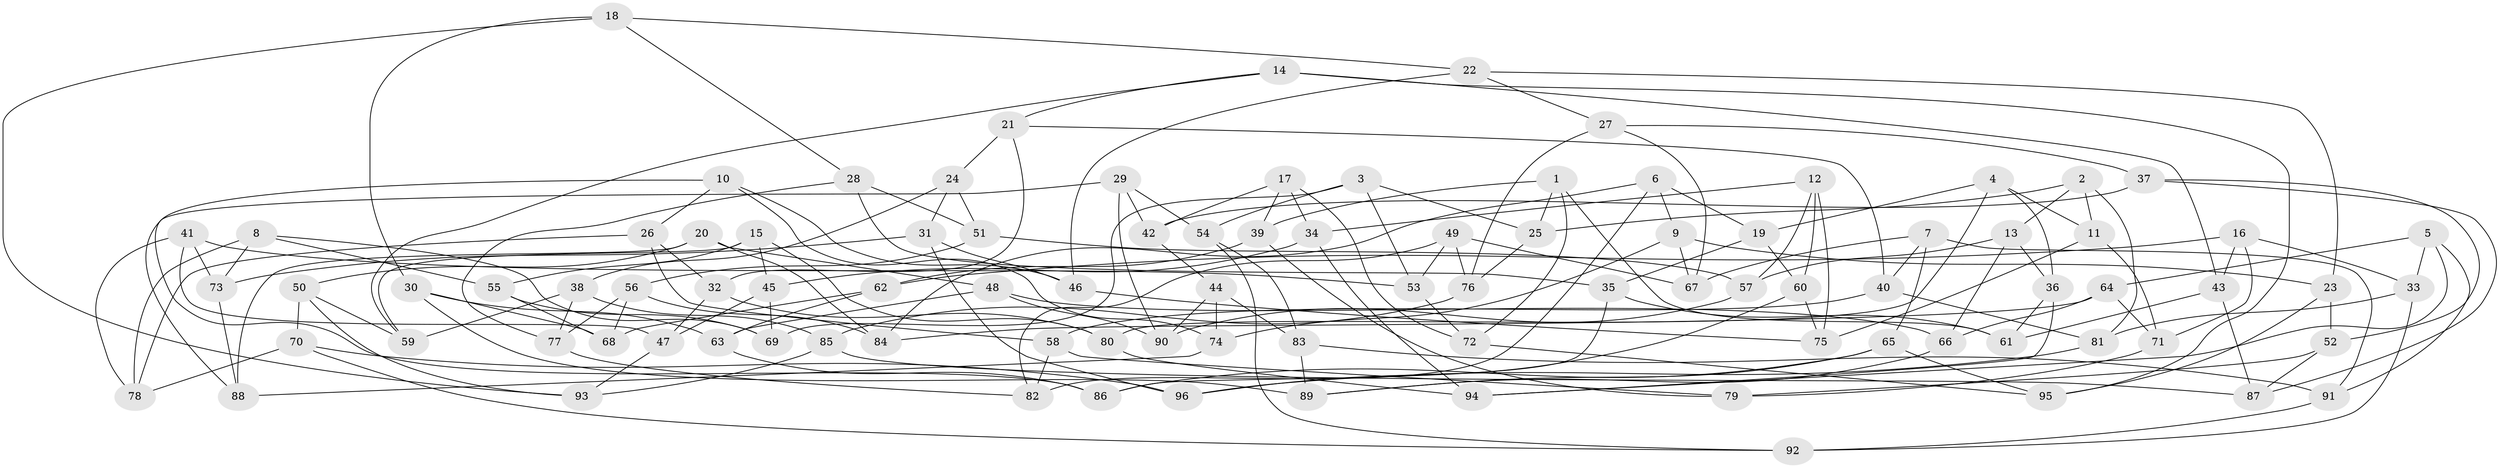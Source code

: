 // coarse degree distribution, {8: 0.07692307692307693, 4: 0.3076923076923077, 11: 0.02564102564102564, 10: 0.10256410256410256, 9: 0.10256410256410256, 7: 0.10256410256410256, 3: 0.1794871794871795, 6: 0.05128205128205128, 5: 0.05128205128205128}
// Generated by graph-tools (version 1.1) at 2025/53/03/04/25 22:53:37]
// undirected, 96 vertices, 192 edges
graph export_dot {
  node [color=gray90,style=filled];
  1;
  2;
  3;
  4;
  5;
  6;
  7;
  8;
  9;
  10;
  11;
  12;
  13;
  14;
  15;
  16;
  17;
  18;
  19;
  20;
  21;
  22;
  23;
  24;
  25;
  26;
  27;
  28;
  29;
  30;
  31;
  32;
  33;
  34;
  35;
  36;
  37;
  38;
  39;
  40;
  41;
  42;
  43;
  44;
  45;
  46;
  47;
  48;
  49;
  50;
  51;
  52;
  53;
  54;
  55;
  56;
  57;
  58;
  59;
  60;
  61;
  62;
  63;
  64;
  65;
  66;
  67;
  68;
  69;
  70;
  71;
  72;
  73;
  74;
  75;
  76;
  77;
  78;
  79;
  80;
  81;
  82;
  83;
  84;
  85;
  86;
  87;
  88;
  89;
  90;
  91;
  92;
  93;
  94;
  95;
  96;
  1 -- 61;
  1 -- 72;
  1 -- 25;
  1 -- 39;
  2 -- 81;
  2 -- 13;
  2 -- 25;
  2 -- 11;
  3 -- 53;
  3 -- 54;
  3 -- 69;
  3 -- 25;
  4 -- 19;
  4 -- 36;
  4 -- 80;
  4 -- 11;
  5 -- 91;
  5 -- 33;
  5 -- 64;
  5 -- 94;
  6 -- 84;
  6 -- 9;
  6 -- 19;
  6 -- 82;
  7 -- 65;
  7 -- 40;
  7 -- 67;
  7 -- 91;
  8 -- 55;
  8 -- 73;
  8 -- 69;
  8 -- 78;
  9 -- 23;
  9 -- 67;
  9 -- 74;
  10 -- 86;
  10 -- 74;
  10 -- 26;
  10 -- 46;
  11 -- 75;
  11 -- 71;
  12 -- 34;
  12 -- 57;
  12 -- 75;
  12 -- 60;
  13 -- 66;
  13 -- 36;
  13 -- 57;
  14 -- 59;
  14 -- 21;
  14 -- 43;
  14 -- 95;
  15 -- 55;
  15 -- 80;
  15 -- 45;
  15 -- 59;
  16 -- 62;
  16 -- 43;
  16 -- 71;
  16 -- 33;
  17 -- 34;
  17 -- 42;
  17 -- 39;
  17 -- 72;
  18 -- 22;
  18 -- 30;
  18 -- 28;
  18 -- 93;
  19 -- 60;
  19 -- 35;
  20 -- 88;
  20 -- 84;
  20 -- 50;
  20 -- 48;
  21 -- 32;
  21 -- 24;
  21 -- 40;
  22 -- 46;
  22 -- 23;
  22 -- 27;
  23 -- 52;
  23 -- 95;
  24 -- 31;
  24 -- 38;
  24 -- 51;
  25 -- 76;
  26 -- 32;
  26 -- 58;
  26 -- 78;
  27 -- 37;
  27 -- 67;
  27 -- 76;
  28 -- 51;
  28 -- 35;
  28 -- 77;
  29 -- 88;
  29 -- 54;
  29 -- 42;
  29 -- 90;
  30 -- 63;
  30 -- 89;
  30 -- 68;
  31 -- 96;
  31 -- 73;
  31 -- 46;
  32 -- 80;
  32 -- 47;
  33 -- 81;
  33 -- 92;
  34 -- 45;
  34 -- 94;
  35 -- 86;
  35 -- 61;
  36 -- 94;
  36 -- 61;
  37 -- 87;
  37 -- 52;
  37 -- 42;
  38 -- 59;
  38 -- 77;
  38 -- 85;
  39 -- 79;
  39 -- 62;
  40 -- 58;
  40 -- 81;
  41 -- 73;
  41 -- 78;
  41 -- 53;
  41 -- 47;
  42 -- 44;
  43 -- 61;
  43 -- 87;
  44 -- 90;
  44 -- 74;
  44 -- 83;
  45 -- 69;
  45 -- 47;
  46 -- 75;
  47 -- 93;
  48 -- 66;
  48 -- 63;
  48 -- 90;
  49 -- 76;
  49 -- 67;
  49 -- 82;
  49 -- 53;
  50 -- 59;
  50 -- 93;
  50 -- 70;
  51 -- 57;
  51 -- 56;
  52 -- 87;
  52 -- 79;
  53 -- 72;
  54 -- 83;
  54 -- 92;
  55 -- 68;
  55 -- 69;
  56 -- 68;
  56 -- 77;
  56 -- 84;
  57 -- 90;
  58 -- 79;
  58 -- 82;
  60 -- 96;
  60 -- 75;
  62 -- 63;
  62 -- 68;
  63 -- 86;
  64 -- 84;
  64 -- 66;
  64 -- 71;
  65 -- 95;
  65 -- 89;
  65 -- 86;
  66 -- 89;
  70 -- 92;
  70 -- 96;
  70 -- 78;
  71 -- 79;
  72 -- 95;
  73 -- 88;
  74 -- 88;
  76 -- 85;
  77 -- 82;
  80 -- 94;
  81 -- 96;
  83 -- 91;
  83 -- 89;
  85 -- 93;
  85 -- 87;
  91 -- 92;
}
